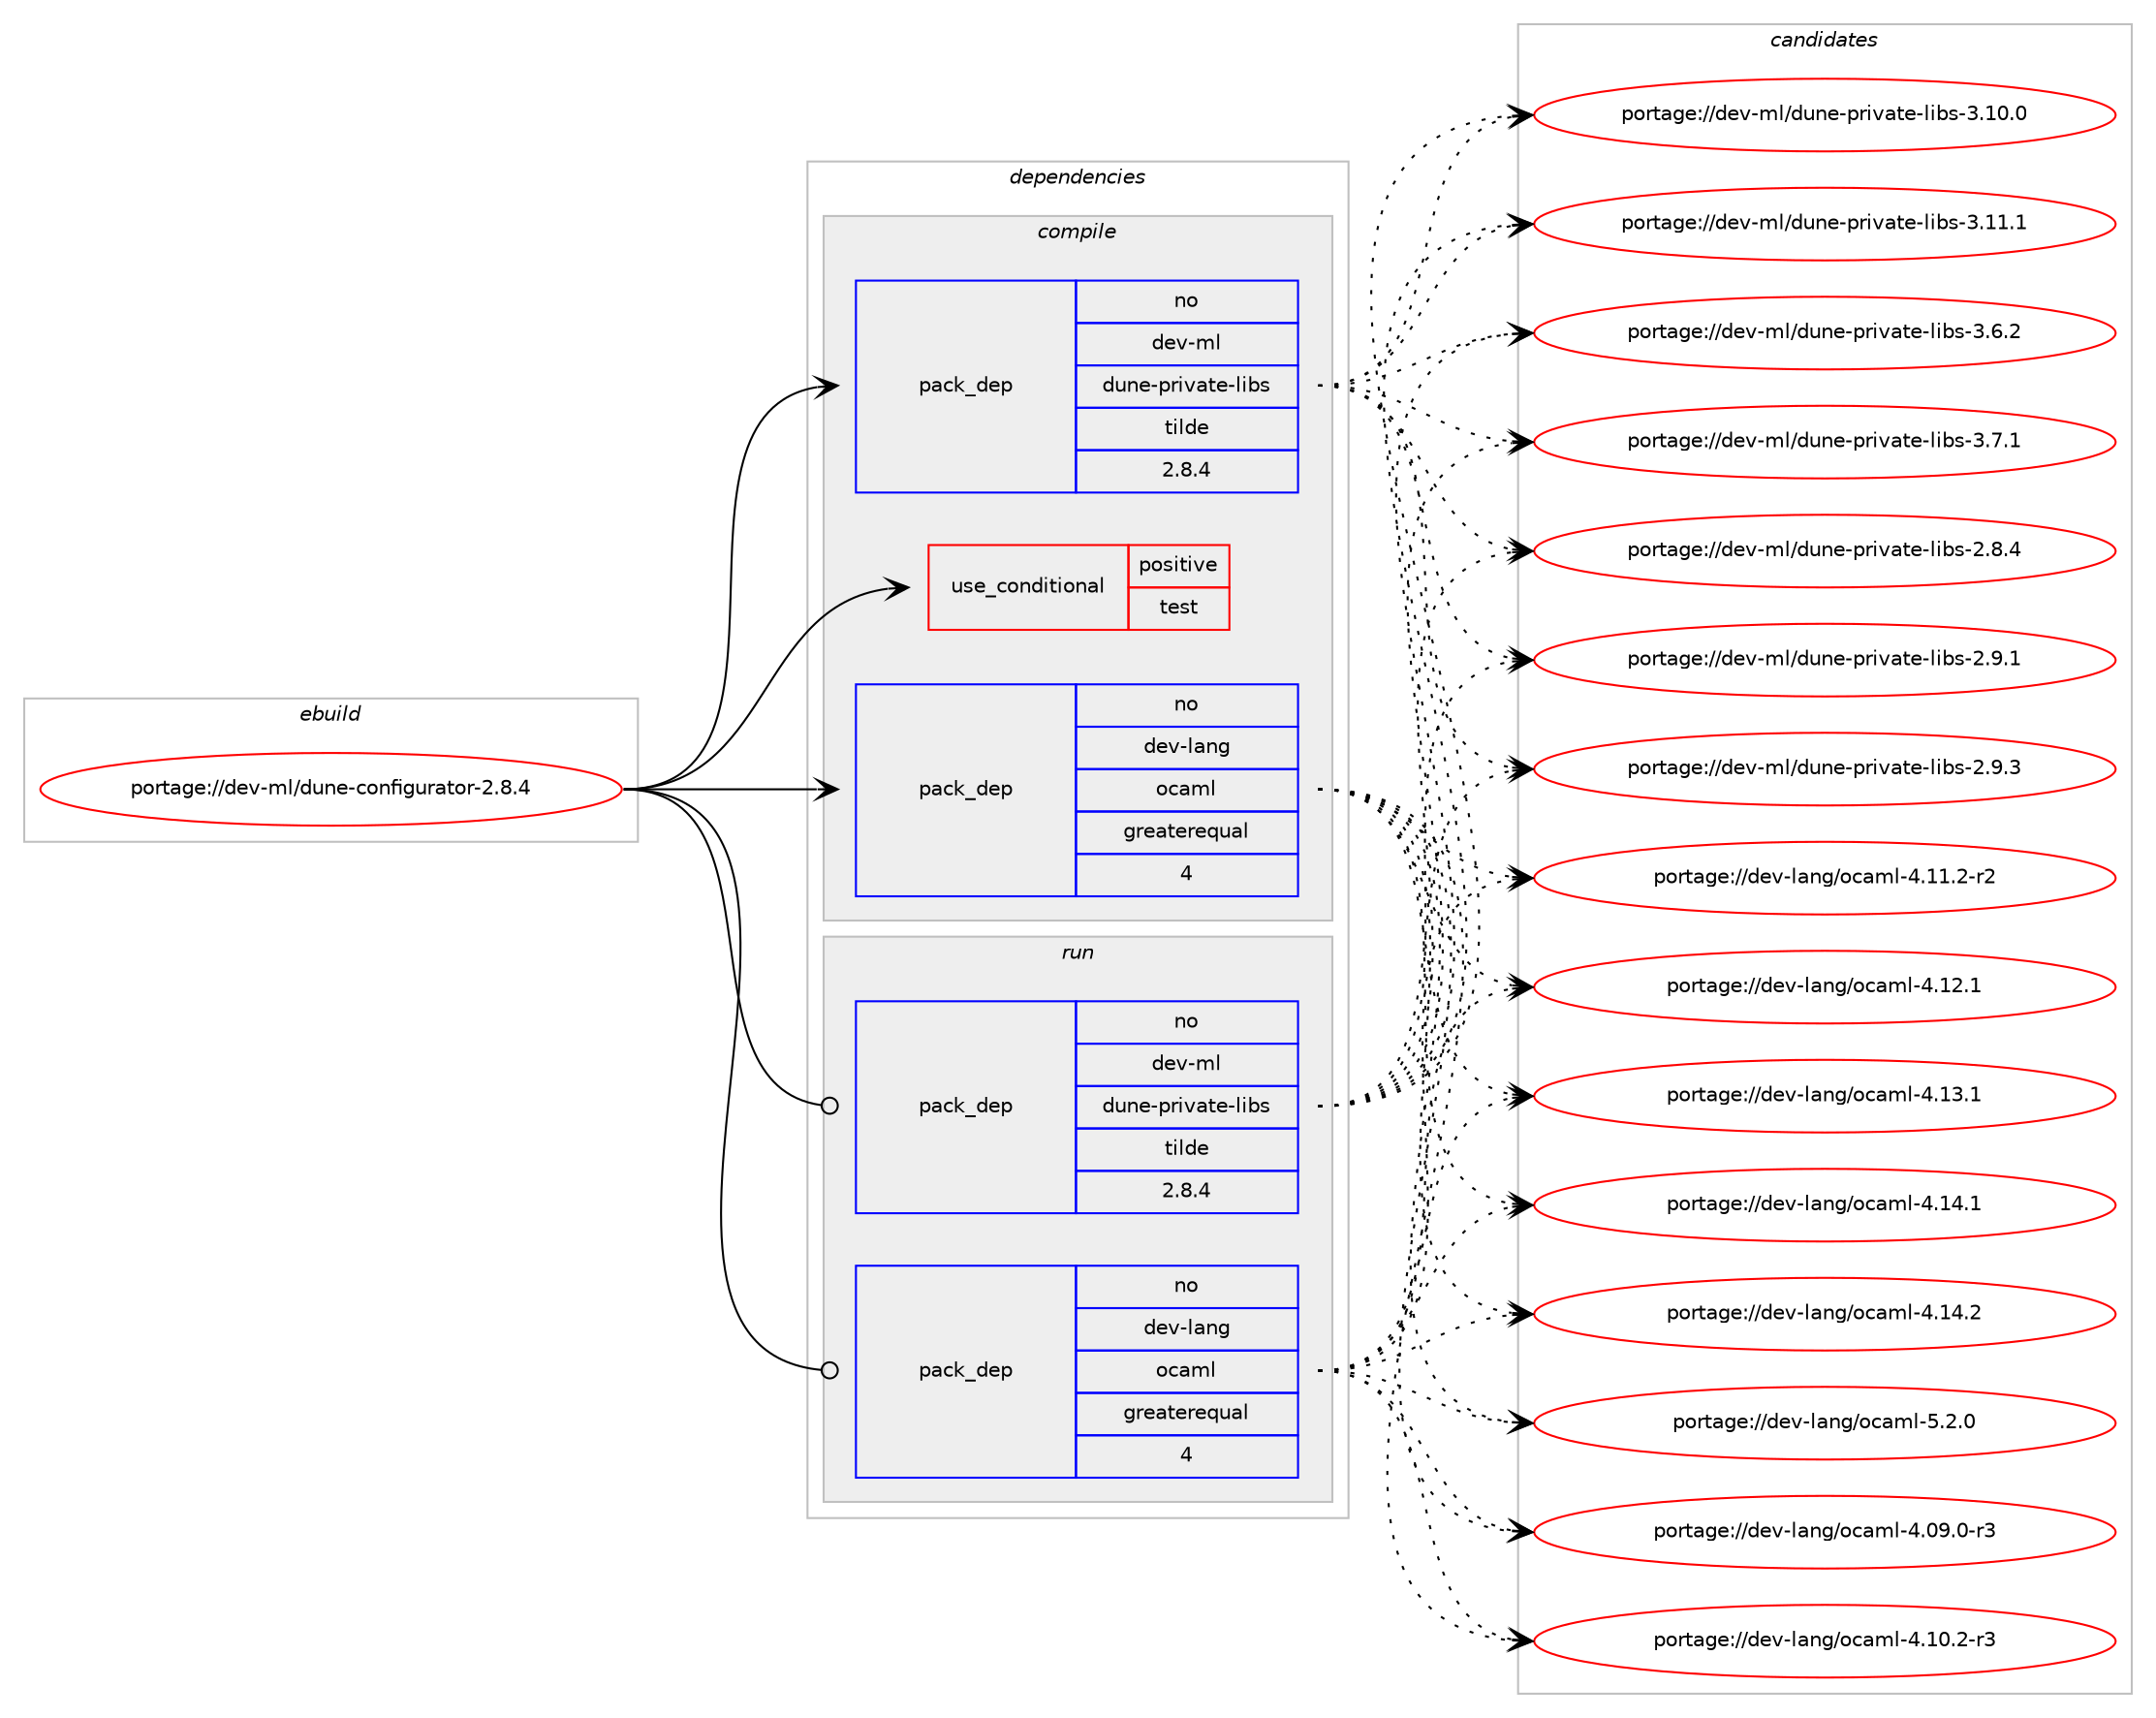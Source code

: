 digraph prolog {

# *************
# Graph options
# *************

newrank=true;
concentrate=true;
compound=true;
graph [rankdir=LR,fontname=Helvetica,fontsize=10,ranksep=1.5];#, ranksep=2.5, nodesep=0.2];
edge  [arrowhead=vee];
node  [fontname=Helvetica,fontsize=10];

# **********
# The ebuild
# **********

subgraph cluster_leftcol {
color=gray;
rank=same;
label=<<i>ebuild</i>>;
id [label="portage://dev-ml/dune-configurator-2.8.4", color=red, width=4, href="../dev-ml/dune-configurator-2.8.4.svg"];
}

# ****************
# The dependencies
# ****************

subgraph cluster_midcol {
color=gray;
label=<<i>dependencies</i>>;
subgraph cluster_compile {
fillcolor="#eeeeee";
style=filled;
label=<<i>compile</i>>;
subgraph cond28465 {
dependency59748 [label=<<TABLE BORDER="0" CELLBORDER="1" CELLSPACING="0" CELLPADDING="4"><TR><TD ROWSPAN="3" CELLPADDING="10">use_conditional</TD></TR><TR><TD>positive</TD></TR><TR><TD>test</TD></TR></TABLE>>, shape=none, color=red];
# *** BEGIN UNKNOWN DEPENDENCY TYPE (TODO) ***
# dependency59748 -> package_dependency(portage://dev-ml/dune-configurator-2.8.4,install,no,dev-ml,core_bench,none,[,,],[],[])
# *** END UNKNOWN DEPENDENCY TYPE (TODO) ***

# *** BEGIN UNKNOWN DEPENDENCY TYPE (TODO) ***
# dependency59748 -> package_dependency(portage://dev-ml/dune-configurator-2.8.4,install,no,dev-ml,menhir,none,[,,],[],[])
# *** END UNKNOWN DEPENDENCY TYPE (TODO) ***

# *** BEGIN UNKNOWN DEPENDENCY TYPE (TODO) ***
# dependency59748 -> package_dependency(portage://dev-ml/dune-configurator-2.8.4,install,no,dev-ml,opam,none,[,,],[],[])
# *** END UNKNOWN DEPENDENCY TYPE (TODO) ***

# *** BEGIN UNKNOWN DEPENDENCY TYPE (TODO) ***
# dependency59748 -> package_dependency(portage://dev-ml/dune-configurator-2.8.4,install,no,dev-ml,ppx_expect,none,[,,],[],[])
# *** END UNKNOWN DEPENDENCY TYPE (TODO) ***

}
id:e -> dependency59748:w [weight=20,style="solid",arrowhead="vee"];
subgraph pack30119 {
dependency59749 [label=<<TABLE BORDER="0" CELLBORDER="1" CELLSPACING="0" CELLPADDING="4" WIDTH="220"><TR><TD ROWSPAN="6" CELLPADDING="30">pack_dep</TD></TR><TR><TD WIDTH="110">no</TD></TR><TR><TD>dev-lang</TD></TR><TR><TD>ocaml</TD></TR><TR><TD>greaterequal</TD></TR><TR><TD>4</TD></TR></TABLE>>, shape=none, color=blue];
}
id:e -> dependency59749:w [weight=20,style="solid",arrowhead="vee"];
# *** BEGIN UNKNOWN DEPENDENCY TYPE (TODO) ***
# id -> package_dependency(portage://dev-ml/dune-configurator-2.8.4,install,no,dev-ml,csexp,none,[,,],any_same_slot,[use(optenable(ocamlopt),none)])
# *** END UNKNOWN DEPENDENCY TYPE (TODO) ***

# *** BEGIN UNKNOWN DEPENDENCY TYPE (TODO) ***
# id -> package_dependency(portage://dev-ml/dune-configurator-2.8.4,install,no,dev-ml,dune,none,[,,],any_same_slot,[])
# *** END UNKNOWN DEPENDENCY TYPE (TODO) ***

subgraph pack30120 {
dependency59750 [label=<<TABLE BORDER="0" CELLBORDER="1" CELLSPACING="0" CELLPADDING="4" WIDTH="220"><TR><TD ROWSPAN="6" CELLPADDING="30">pack_dep</TD></TR><TR><TD WIDTH="110">no</TD></TR><TR><TD>dev-ml</TD></TR><TR><TD>dune-private-libs</TD></TR><TR><TD>tilde</TD></TR><TR><TD>2.8.4</TD></TR></TABLE>>, shape=none, color=blue];
}
id:e -> dependency59750:w [weight=20,style="solid",arrowhead="vee"];
# *** BEGIN UNKNOWN DEPENDENCY TYPE (TODO) ***
# id -> package_dependency(portage://dev-ml/dune-configurator-2.8.4,install,no,dev-ml,result,none,[,,],any_same_slot,[use(optenable(ocamlopt),none)])
# *** END UNKNOWN DEPENDENCY TYPE (TODO) ***

}
subgraph cluster_compileandrun {
fillcolor="#eeeeee";
style=filled;
label=<<i>compile and run</i>>;
}
subgraph cluster_run {
fillcolor="#eeeeee";
style=filled;
label=<<i>run</i>>;
subgraph pack30121 {
dependency59751 [label=<<TABLE BORDER="0" CELLBORDER="1" CELLSPACING="0" CELLPADDING="4" WIDTH="220"><TR><TD ROWSPAN="6" CELLPADDING="30">pack_dep</TD></TR><TR><TD WIDTH="110">no</TD></TR><TR><TD>dev-lang</TD></TR><TR><TD>ocaml</TD></TR><TR><TD>greaterequal</TD></TR><TR><TD>4</TD></TR></TABLE>>, shape=none, color=blue];
}
id:e -> dependency59751:w [weight=20,style="solid",arrowhead="odot"];
# *** BEGIN UNKNOWN DEPENDENCY TYPE (TODO) ***
# id -> package_dependency(portage://dev-ml/dune-configurator-2.8.4,run,no,dev-ml,csexp,none,[,,],any_same_slot,[use(optenable(ocamlopt),none)])
# *** END UNKNOWN DEPENDENCY TYPE (TODO) ***

# *** BEGIN UNKNOWN DEPENDENCY TYPE (TODO) ***
# id -> package_dependency(portage://dev-ml/dune-configurator-2.8.4,run,no,dev-ml,dune,none,[,,],any_same_slot,[])
# *** END UNKNOWN DEPENDENCY TYPE (TODO) ***

subgraph pack30122 {
dependency59752 [label=<<TABLE BORDER="0" CELLBORDER="1" CELLSPACING="0" CELLPADDING="4" WIDTH="220"><TR><TD ROWSPAN="6" CELLPADDING="30">pack_dep</TD></TR><TR><TD WIDTH="110">no</TD></TR><TR><TD>dev-ml</TD></TR><TR><TD>dune-private-libs</TD></TR><TR><TD>tilde</TD></TR><TR><TD>2.8.4</TD></TR></TABLE>>, shape=none, color=blue];
}
id:e -> dependency59752:w [weight=20,style="solid",arrowhead="odot"];
# *** BEGIN UNKNOWN DEPENDENCY TYPE (TODO) ***
# id -> package_dependency(portage://dev-ml/dune-configurator-2.8.4,run,no,dev-ml,result,none,[,,],any_same_slot,[use(optenable(ocamlopt),none)])
# *** END UNKNOWN DEPENDENCY TYPE (TODO) ***

}
}

# **************
# The candidates
# **************

subgraph cluster_choices {
rank=same;
color=gray;
label=<<i>candidates</i>>;

subgraph choice30119 {
color=black;
nodesep=1;
choice1001011184510897110103471119997109108455246485746484511451 [label="portage://dev-lang/ocaml-4.09.0-r3", color=red, width=4,href="../dev-lang/ocaml-4.09.0-r3.svg"];
choice1001011184510897110103471119997109108455246494846504511451 [label="portage://dev-lang/ocaml-4.10.2-r3", color=red, width=4,href="../dev-lang/ocaml-4.10.2-r3.svg"];
choice1001011184510897110103471119997109108455246494946504511450 [label="portage://dev-lang/ocaml-4.11.2-r2", color=red, width=4,href="../dev-lang/ocaml-4.11.2-r2.svg"];
choice100101118451089711010347111999710910845524649504649 [label="portage://dev-lang/ocaml-4.12.1", color=red, width=4,href="../dev-lang/ocaml-4.12.1.svg"];
choice100101118451089711010347111999710910845524649514649 [label="portage://dev-lang/ocaml-4.13.1", color=red, width=4,href="../dev-lang/ocaml-4.13.1.svg"];
choice100101118451089711010347111999710910845524649524649 [label="portage://dev-lang/ocaml-4.14.1", color=red, width=4,href="../dev-lang/ocaml-4.14.1.svg"];
choice100101118451089711010347111999710910845524649524650 [label="portage://dev-lang/ocaml-4.14.2", color=red, width=4,href="../dev-lang/ocaml-4.14.2.svg"];
choice1001011184510897110103471119997109108455346504648 [label="portage://dev-lang/ocaml-5.2.0", color=red, width=4,href="../dev-lang/ocaml-5.2.0.svg"];
dependency59749:e -> choice1001011184510897110103471119997109108455246485746484511451:w [style=dotted,weight="100"];
dependency59749:e -> choice1001011184510897110103471119997109108455246494846504511451:w [style=dotted,weight="100"];
dependency59749:e -> choice1001011184510897110103471119997109108455246494946504511450:w [style=dotted,weight="100"];
dependency59749:e -> choice100101118451089711010347111999710910845524649504649:w [style=dotted,weight="100"];
dependency59749:e -> choice100101118451089711010347111999710910845524649514649:w [style=dotted,weight="100"];
dependency59749:e -> choice100101118451089711010347111999710910845524649524649:w [style=dotted,weight="100"];
dependency59749:e -> choice100101118451089711010347111999710910845524649524650:w [style=dotted,weight="100"];
dependency59749:e -> choice1001011184510897110103471119997109108455346504648:w [style=dotted,weight="100"];
}
subgraph choice30120 {
color=black;
nodesep=1;
choice100101118451091084710011711010145112114105118971161014510810598115455046564652 [label="portage://dev-ml/dune-private-libs-2.8.4", color=red, width=4,href="../dev-ml/dune-private-libs-2.8.4.svg"];
choice100101118451091084710011711010145112114105118971161014510810598115455046574649 [label="portage://dev-ml/dune-private-libs-2.9.1", color=red, width=4,href="../dev-ml/dune-private-libs-2.9.1.svg"];
choice100101118451091084710011711010145112114105118971161014510810598115455046574651 [label="portage://dev-ml/dune-private-libs-2.9.3", color=red, width=4,href="../dev-ml/dune-private-libs-2.9.3.svg"];
choice10010111845109108471001171101014511211410511897116101451081059811545514649484648 [label="portage://dev-ml/dune-private-libs-3.10.0", color=red, width=4,href="../dev-ml/dune-private-libs-3.10.0.svg"];
choice10010111845109108471001171101014511211410511897116101451081059811545514649494649 [label="portage://dev-ml/dune-private-libs-3.11.1", color=red, width=4,href="../dev-ml/dune-private-libs-3.11.1.svg"];
choice100101118451091084710011711010145112114105118971161014510810598115455146544650 [label="portage://dev-ml/dune-private-libs-3.6.2", color=red, width=4,href="../dev-ml/dune-private-libs-3.6.2.svg"];
choice100101118451091084710011711010145112114105118971161014510810598115455146554649 [label="portage://dev-ml/dune-private-libs-3.7.1", color=red, width=4,href="../dev-ml/dune-private-libs-3.7.1.svg"];
dependency59750:e -> choice100101118451091084710011711010145112114105118971161014510810598115455046564652:w [style=dotted,weight="100"];
dependency59750:e -> choice100101118451091084710011711010145112114105118971161014510810598115455046574649:w [style=dotted,weight="100"];
dependency59750:e -> choice100101118451091084710011711010145112114105118971161014510810598115455046574651:w [style=dotted,weight="100"];
dependency59750:e -> choice10010111845109108471001171101014511211410511897116101451081059811545514649484648:w [style=dotted,weight="100"];
dependency59750:e -> choice10010111845109108471001171101014511211410511897116101451081059811545514649494649:w [style=dotted,weight="100"];
dependency59750:e -> choice100101118451091084710011711010145112114105118971161014510810598115455146544650:w [style=dotted,weight="100"];
dependency59750:e -> choice100101118451091084710011711010145112114105118971161014510810598115455146554649:w [style=dotted,weight="100"];
}
subgraph choice30121 {
color=black;
nodesep=1;
choice1001011184510897110103471119997109108455246485746484511451 [label="portage://dev-lang/ocaml-4.09.0-r3", color=red, width=4,href="../dev-lang/ocaml-4.09.0-r3.svg"];
choice1001011184510897110103471119997109108455246494846504511451 [label="portage://dev-lang/ocaml-4.10.2-r3", color=red, width=4,href="../dev-lang/ocaml-4.10.2-r3.svg"];
choice1001011184510897110103471119997109108455246494946504511450 [label="portage://dev-lang/ocaml-4.11.2-r2", color=red, width=4,href="../dev-lang/ocaml-4.11.2-r2.svg"];
choice100101118451089711010347111999710910845524649504649 [label="portage://dev-lang/ocaml-4.12.1", color=red, width=4,href="../dev-lang/ocaml-4.12.1.svg"];
choice100101118451089711010347111999710910845524649514649 [label="portage://dev-lang/ocaml-4.13.1", color=red, width=4,href="../dev-lang/ocaml-4.13.1.svg"];
choice100101118451089711010347111999710910845524649524649 [label="portage://dev-lang/ocaml-4.14.1", color=red, width=4,href="../dev-lang/ocaml-4.14.1.svg"];
choice100101118451089711010347111999710910845524649524650 [label="portage://dev-lang/ocaml-4.14.2", color=red, width=4,href="../dev-lang/ocaml-4.14.2.svg"];
choice1001011184510897110103471119997109108455346504648 [label="portage://dev-lang/ocaml-5.2.0", color=red, width=4,href="../dev-lang/ocaml-5.2.0.svg"];
dependency59751:e -> choice1001011184510897110103471119997109108455246485746484511451:w [style=dotted,weight="100"];
dependency59751:e -> choice1001011184510897110103471119997109108455246494846504511451:w [style=dotted,weight="100"];
dependency59751:e -> choice1001011184510897110103471119997109108455246494946504511450:w [style=dotted,weight="100"];
dependency59751:e -> choice100101118451089711010347111999710910845524649504649:w [style=dotted,weight="100"];
dependency59751:e -> choice100101118451089711010347111999710910845524649514649:w [style=dotted,weight="100"];
dependency59751:e -> choice100101118451089711010347111999710910845524649524649:w [style=dotted,weight="100"];
dependency59751:e -> choice100101118451089711010347111999710910845524649524650:w [style=dotted,weight="100"];
dependency59751:e -> choice1001011184510897110103471119997109108455346504648:w [style=dotted,weight="100"];
}
subgraph choice30122 {
color=black;
nodesep=1;
choice100101118451091084710011711010145112114105118971161014510810598115455046564652 [label="portage://dev-ml/dune-private-libs-2.8.4", color=red, width=4,href="../dev-ml/dune-private-libs-2.8.4.svg"];
choice100101118451091084710011711010145112114105118971161014510810598115455046574649 [label="portage://dev-ml/dune-private-libs-2.9.1", color=red, width=4,href="../dev-ml/dune-private-libs-2.9.1.svg"];
choice100101118451091084710011711010145112114105118971161014510810598115455046574651 [label="portage://dev-ml/dune-private-libs-2.9.3", color=red, width=4,href="../dev-ml/dune-private-libs-2.9.3.svg"];
choice10010111845109108471001171101014511211410511897116101451081059811545514649484648 [label="portage://dev-ml/dune-private-libs-3.10.0", color=red, width=4,href="../dev-ml/dune-private-libs-3.10.0.svg"];
choice10010111845109108471001171101014511211410511897116101451081059811545514649494649 [label="portage://dev-ml/dune-private-libs-3.11.1", color=red, width=4,href="../dev-ml/dune-private-libs-3.11.1.svg"];
choice100101118451091084710011711010145112114105118971161014510810598115455146544650 [label="portage://dev-ml/dune-private-libs-3.6.2", color=red, width=4,href="../dev-ml/dune-private-libs-3.6.2.svg"];
choice100101118451091084710011711010145112114105118971161014510810598115455146554649 [label="portage://dev-ml/dune-private-libs-3.7.1", color=red, width=4,href="../dev-ml/dune-private-libs-3.7.1.svg"];
dependency59752:e -> choice100101118451091084710011711010145112114105118971161014510810598115455046564652:w [style=dotted,weight="100"];
dependency59752:e -> choice100101118451091084710011711010145112114105118971161014510810598115455046574649:w [style=dotted,weight="100"];
dependency59752:e -> choice100101118451091084710011711010145112114105118971161014510810598115455046574651:w [style=dotted,weight="100"];
dependency59752:e -> choice10010111845109108471001171101014511211410511897116101451081059811545514649484648:w [style=dotted,weight="100"];
dependency59752:e -> choice10010111845109108471001171101014511211410511897116101451081059811545514649494649:w [style=dotted,weight="100"];
dependency59752:e -> choice100101118451091084710011711010145112114105118971161014510810598115455146544650:w [style=dotted,weight="100"];
dependency59752:e -> choice100101118451091084710011711010145112114105118971161014510810598115455146554649:w [style=dotted,weight="100"];
}
}

}
